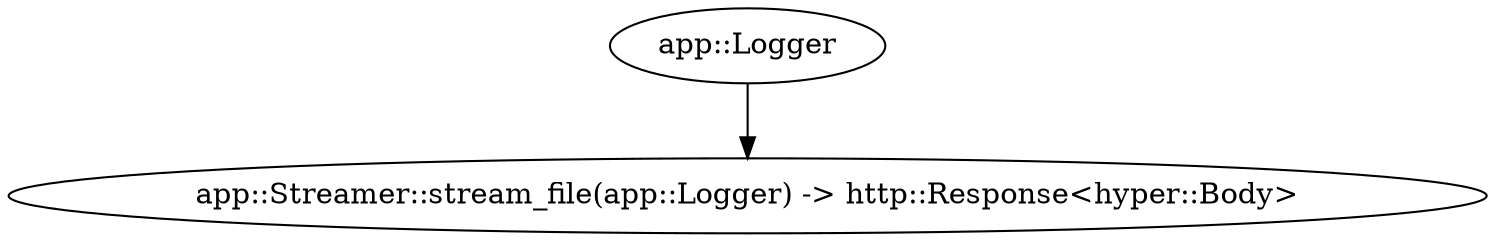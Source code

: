 digraph "/home" {
    0 [ label = "app::Streamer::stream_file(app::Logger) -> http::Response<hyper::Body>"]
    1 [ label = "app::Logger"]
    1 -> 0 [ ]
}
digraph app_state {
    0 [ label = "crate::ApplicationState() -> crate::ApplicationState"]
}